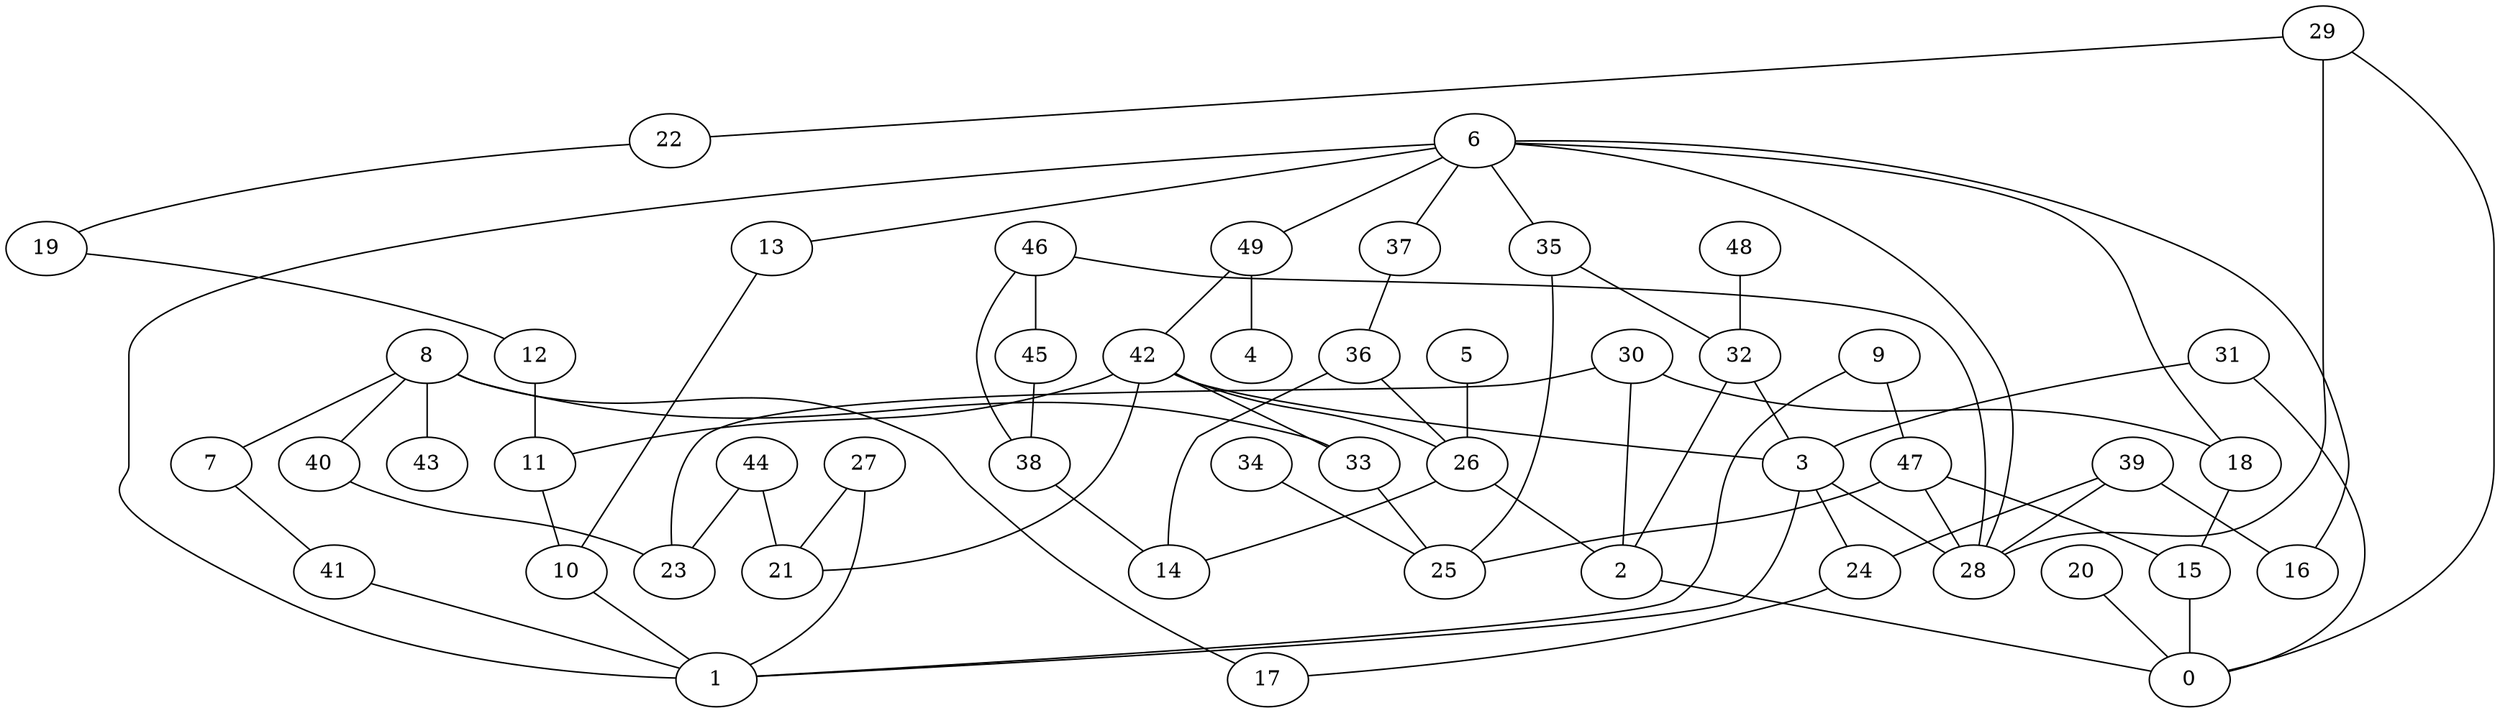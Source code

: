 digraph GG_graph {

subgraph G_graph {
edge [color = black]
"20" -> "0" [dir = none]
"15" -> "0" [dir = none]
"44" -> "23" [dir = none]
"5" -> "26" [dir = none]
"34" -> "25" [dir = none]
"48" -> "32" [dir = none]
"31" -> "3" [dir = none]
"27" -> "21" [dir = none]
"27" -> "1" [dir = none]
"29" -> "0" [dir = none]
"29" -> "22" [dir = none]
"29" -> "28" [dir = none]
"13" -> "10" [dir = none]
"39" -> "16" [dir = none]
"24" -> "17" [dir = none]
"9" -> "1" [dir = none]
"22" -> "19" [dir = none]
"41" -> "1" [dir = none]
"10" -> "1" [dir = none]
"7" -> "41" [dir = none]
"46" -> "38" [dir = none]
"46" -> "28" [dir = none]
"47" -> "25" [dir = none]
"47" -> "28" [dir = none]
"45" -> "38" [dir = none]
"3" -> "24" [dir = none]
"3" -> "1" [dir = none]
"30" -> "23" [dir = none]
"30" -> "18" [dir = none]
"30" -> "2" [dir = none]
"6" -> "35" [dir = none]
"6" -> "16" [dir = none]
"6" -> "37" [dir = none]
"6" -> "28" [dir = none]
"6" -> "1" [dir = none]
"6" -> "49" [dir = none]
"19" -> "12" [dir = none]
"42" -> "33" [dir = none]
"42" -> "11" [dir = none]
"49" -> "4" [dir = none]
"49" -> "42" [dir = none]
"37" -> "36" [dir = none]
"32" -> "2" [dir = none]
"32" -> "3" [dir = none]
"26" -> "2" [dir = none]
"8" -> "40" [dir = none]
"8" -> "43" [dir = none]
"8" -> "33" [dir = none]
"36" -> "14" [dir = none]
"11" -> "10" [dir = none]
"9" -> "47" [dir = none]
"47" -> "15" [dir = none]
"33" -> "25" [dir = none]
"38" -> "14" [dir = none]
"42" -> "21" [dir = none]
"39" -> "28" [dir = none]
"46" -> "45" [dir = none]
"42" -> "26" [dir = none]
"35" -> "32" [dir = none]
"36" -> "26" [dir = none]
"8" -> "17" [dir = none]
"40" -> "23" [dir = none]
"35" -> "25" [dir = none]
"6" -> "18" [dir = none]
"26" -> "14" [dir = none]
"44" -> "21" [dir = none]
"8" -> "7" [dir = none]
"42" -> "3" [dir = none]
"2" -> "0" [dir = none]
"39" -> "24" [dir = none]
"18" -> "15" [dir = none]
"6" -> "13" [dir = none]
"12" -> "11" [dir = none]
"3" -> "28" [dir = none]
"31" -> "0" [dir = none]
}

}
